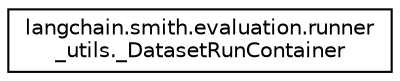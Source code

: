 digraph "Graphical Class Hierarchy"
{
 // LATEX_PDF_SIZE
  edge [fontname="Helvetica",fontsize="10",labelfontname="Helvetica",labelfontsize="10"];
  node [fontname="Helvetica",fontsize="10",shape=record];
  rankdir="LR";
  Node0 [label="langchain.smith.evaluation.runner\l_utils._DatasetRunContainer",height=0.2,width=0.4,color="black", fillcolor="white", style="filled",URL="$classlangchain_1_1smith_1_1evaluation_1_1runner__utils_1_1__DatasetRunContainer.html",tooltip=" "];
}
